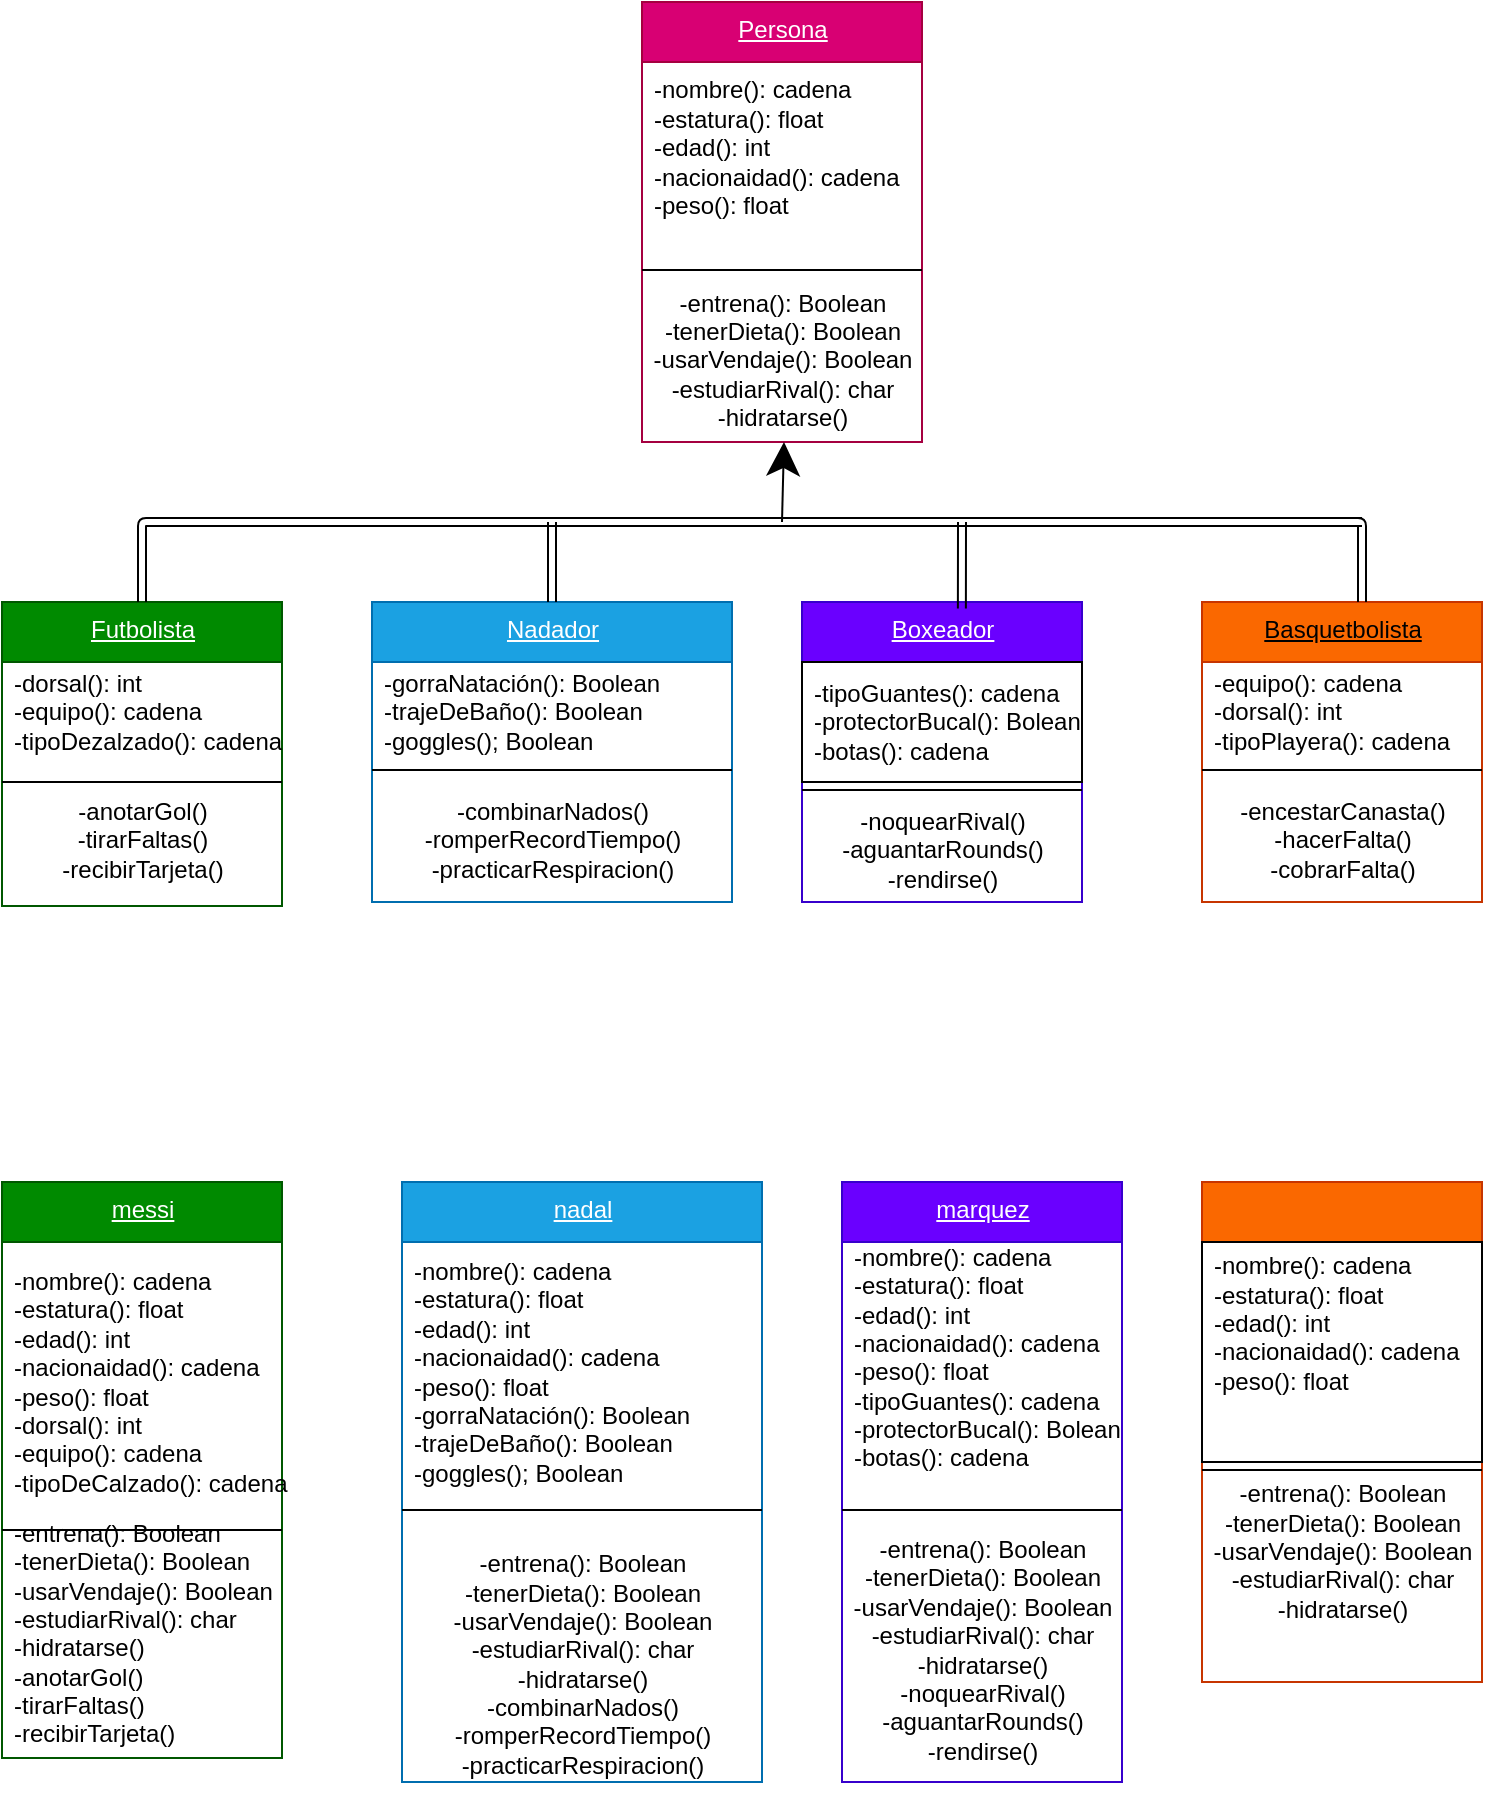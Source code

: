 <mxfile version="15.3.8" type="github">
  <diagram id="CftRHJXDsFxkNAAALVWV" name="Page-1">
    <mxGraphModel dx="782" dy="420" grid="1" gridSize="10" guides="1" tooltips="1" connect="1" arrows="1" fold="1" page="1" pageScale="1" pageWidth="850" pageHeight="1100" math="0" shadow="0">
      <root>
        <mxCell id="0" />
        <mxCell id="1" parent="0" />
        <mxCell id="ciG_UZHxhKy7LPChE6Ca-1" value="Persona" style="swimlane;fontStyle=4;align=center;verticalAlign=top;childLayout=stackLayout;horizontal=1;startSize=30;horizontalStack=0;resizeParent=1;resizeParentMax=0;resizeLast=0;collapsible=0;marginBottom=0;html=1;hachureGap=4;pointerEvents=0;fillColor=#d80073;strokeColor=#A50040;fontColor=#ffffff;" parent="1" vertex="1">
          <mxGeometry x="380" y="10" width="140" height="220" as="geometry" />
        </mxCell>
        <mxCell id="ciG_UZHxhKy7LPChE6Ca-2" value="&lt;div&gt;-nombre(): cadena&lt;/div&gt;&lt;div&gt;-estatura(): float&lt;/div&gt;&lt;div&gt;-edad(): int&lt;/div&gt;&lt;div&gt;-nacionaidad(): cadena&lt;/div&gt;&lt;div&gt;-peso(): float&lt;/div&gt;&lt;div&gt;&lt;br&gt;&lt;/div&gt;" style="html=1;strokeColor=none;fillColor=none;align=left;verticalAlign=middle;spacingLeft=4;spacingRight=4;rotatable=0;points=[[0,0.5],[1,0.5]];resizeWidth=1;" parent="ciG_UZHxhKy7LPChE6Ca-1" vertex="1">
          <mxGeometry y="30" width="140" height="100" as="geometry" />
        </mxCell>
        <mxCell id="ciG_UZHxhKy7LPChE6Ca-3" value="" style="line;strokeWidth=1;fillColor=none;align=left;verticalAlign=middle;spacingTop=-1;spacingLeft=3;spacingRight=3;rotatable=0;labelPosition=right;points=[];portConstraint=eastwest;" parent="ciG_UZHxhKy7LPChE6Ca-1" vertex="1">
          <mxGeometry y="130" width="140" height="8" as="geometry" />
        </mxCell>
        <mxCell id="ciG_UZHxhKy7LPChE6Ca-4" value="&lt;div&gt;-entrena(): Boolean&lt;/div&gt;&lt;div&gt;-tenerDieta(): Boolean&lt;br&gt;&lt;/div&gt;&lt;div&gt;-usarVendaje(): Boolean&lt;br&gt;&lt;/div&gt;&lt;div&gt;-estudiarRival(): char&lt;/div&gt;&lt;div&gt;-hidratarse()&lt;br&gt;&lt;/div&gt;" style="html=1;strokeColor=none;fillColor=none;align=center;verticalAlign=middle;spacingLeft=4;spacingRight=4;rotatable=0;points=[[0,0.5],[1,0.5]];resizeWidth=1;" parent="ciG_UZHxhKy7LPChE6Ca-1" vertex="1">
          <mxGeometry y="138" width="140" height="82" as="geometry" />
        </mxCell>
        <mxCell id="ciG_UZHxhKy7LPChE6Ca-44" value="" style="endArrow=classic;html=1;startSize=14;endSize=14;sourcePerimeterSpacing=8;targetPerimeterSpacing=8;" parent="ciG_UZHxhKy7LPChE6Ca-1" edge="1">
          <mxGeometry width="50" height="50" relative="1" as="geometry">
            <mxPoint x="70" y="260" as="sourcePoint" />
            <mxPoint x="71" y="220" as="targetPoint" />
          </mxGeometry>
        </mxCell>
        <mxCell id="ciG_UZHxhKy7LPChE6Ca-7" value="Futbolista" style="swimlane;fontStyle=4;align=center;verticalAlign=top;childLayout=stackLayout;horizontal=1;startSize=30;horizontalStack=0;resizeParent=1;resizeParentMax=0;resizeLast=0;collapsible=0;marginBottom=0;html=1;hachureGap=4;pointerEvents=0;fillColor=#008a00;strokeColor=#005700;fontColor=#ffffff;" parent="1" vertex="1">
          <mxGeometry x="60" y="310" width="140" height="152" as="geometry" />
        </mxCell>
        <mxCell id="ciG_UZHxhKy7LPChE6Ca-8" value="&lt;div&gt;-dorsal(): int&lt;/div&gt;&lt;div&gt;-equipo(): cadena&lt;/div&gt;&lt;div&gt;-tipoDezalzado(): cadena&lt;br&gt;&lt;/div&gt;" style="html=1;strokeColor=none;fillColor=none;align=left;verticalAlign=middle;spacingLeft=4;spacingRight=4;rotatable=0;points=[[0,0.5],[1,0.5]];resizeWidth=1;" parent="ciG_UZHxhKy7LPChE6Ca-7" vertex="1">
          <mxGeometry y="30" width="140" height="50" as="geometry" />
        </mxCell>
        <mxCell id="ciG_UZHxhKy7LPChE6Ca-9" value="" style="line;strokeWidth=1;fillColor=none;align=left;verticalAlign=middle;spacingTop=-1;spacingLeft=3;spacingRight=3;rotatable=0;labelPosition=right;points=[];portConstraint=eastwest;" parent="ciG_UZHxhKy7LPChE6Ca-7" vertex="1">
          <mxGeometry y="80" width="140" height="20" as="geometry" />
        </mxCell>
        <mxCell id="ciG_UZHxhKy7LPChE6Ca-10" value="&lt;div&gt;-anotarGol()&lt;/div&gt;&lt;div&gt;-tirarFaltas()&lt;/div&gt;&lt;div&gt;-recibirTarjeta()&lt;br&gt;&lt;/div&gt;&lt;div&gt;&lt;br&gt; &lt;/div&gt;" style="html=1;strokeColor=none;fillColor=none;align=center;verticalAlign=middle;spacingLeft=4;spacingRight=4;rotatable=0;points=[[0,0.5],[1,0.5]];resizeWidth=1;" parent="ciG_UZHxhKy7LPChE6Ca-7" vertex="1">
          <mxGeometry y="100" width="140" height="52" as="geometry" />
        </mxCell>
        <mxCell id="ciG_UZHxhKy7LPChE6Ca-13" value="Boxeador" style="swimlane;fontStyle=4;align=center;verticalAlign=top;childLayout=stackLayout;horizontal=1;startSize=30;horizontalStack=0;resizeParent=1;resizeParentMax=0;resizeLast=0;collapsible=0;marginBottom=0;html=1;hachureGap=4;pointerEvents=0;fillColor=#6a00ff;strokeColor=#3700CC;fontColor=#ffffff;" parent="1" vertex="1">
          <mxGeometry x="460" y="310" width="140" height="150" as="geometry" />
        </mxCell>
        <mxCell id="ciG_UZHxhKy7LPChE6Ca-14" value="&lt;div&gt;-tipoGuantes(): cadena&lt;/div&gt;&lt;div&gt;-protectorBucal(): Bolean&lt;/div&gt;&lt;div&gt;-botas(): cadena&lt;/div&gt;" style="html=1;align=left;verticalAlign=middle;spacingLeft=4;spacingRight=4;rotatable=0;points=[[0,0.5],[1,0.5]];resizeWidth=1;" parent="ciG_UZHxhKy7LPChE6Ca-13" vertex="1">
          <mxGeometry y="30" width="140" height="60" as="geometry" />
        </mxCell>
        <mxCell id="ciG_UZHxhKy7LPChE6Ca-15" value="" style="line;strokeWidth=1;fillColor=none;align=left;verticalAlign=middle;spacingTop=-1;spacingLeft=3;spacingRight=3;rotatable=0;labelPosition=right;points=[];portConstraint=eastwest;" parent="ciG_UZHxhKy7LPChE6Ca-13" vertex="1">
          <mxGeometry y="90" width="140" height="8" as="geometry" />
        </mxCell>
        <mxCell id="ciG_UZHxhKy7LPChE6Ca-16" value="&lt;div&gt;-noquearRival()&lt;/div&gt;&lt;div&gt;-aguantarRounds()&lt;/div&gt;&lt;div&gt;-rendirse()&lt;/div&gt;" style="html=1;strokeColor=none;fillColor=none;align=center;verticalAlign=middle;spacingLeft=4;spacingRight=4;rotatable=0;points=[[0,0.5],[1,0.5]];resizeWidth=1;" parent="ciG_UZHxhKy7LPChE6Ca-13" vertex="1">
          <mxGeometry y="98" width="140" height="52" as="geometry" />
        </mxCell>
        <mxCell id="ciG_UZHxhKy7LPChE6Ca-19" value="Nadador" style="swimlane;fontStyle=4;align=center;verticalAlign=top;childLayout=stackLayout;horizontal=1;startSize=30;horizontalStack=0;resizeParent=1;resizeParentMax=0;resizeLast=0;collapsible=0;marginBottom=0;html=1;hachureGap=4;pointerEvents=0;fillColor=#1ba1e2;strokeColor=#006EAF;fontColor=#ffffff;" parent="1" vertex="1">
          <mxGeometry x="245" y="310" width="180" height="150" as="geometry" />
        </mxCell>
        <mxCell id="ciG_UZHxhKy7LPChE6Ca-20" value="&lt;div&gt;-gorraNatación(): Boolean&lt;/div&gt;&lt;div&gt;-trajeDeBaño(): Boolean&lt;br&gt;&lt;/div&gt;&lt;div&gt;-goggles(); Boolean&lt;br&gt;&lt;/div&gt;" style="html=1;strokeColor=none;fillColor=none;align=left;verticalAlign=middle;spacingLeft=4;spacingRight=4;rotatable=0;points=[[0,0.5],[1,0.5]];resizeWidth=1;" parent="ciG_UZHxhKy7LPChE6Ca-19" vertex="1">
          <mxGeometry y="30" width="180" height="50" as="geometry" />
        </mxCell>
        <mxCell id="ciG_UZHxhKy7LPChE6Ca-21" value="" style="line;strokeWidth=1;fillColor=none;align=left;verticalAlign=middle;spacingTop=-1;spacingLeft=3;spacingRight=3;rotatable=0;labelPosition=right;points=[];portConstraint=eastwest;" parent="ciG_UZHxhKy7LPChE6Ca-19" vertex="1">
          <mxGeometry y="80" width="180" height="8" as="geometry" />
        </mxCell>
        <mxCell id="ciG_UZHxhKy7LPChE6Ca-22" value="&lt;div&gt;-combinarNados()&lt;/div&gt;&lt;div&gt;-romperRecordTiempo()&lt;/div&gt;&lt;div&gt;-practicarRespiracion()&lt;br&gt;&lt;/div&gt;" style="html=1;strokeColor=none;fillColor=none;align=center;verticalAlign=middle;spacingLeft=4;spacingRight=4;rotatable=0;points=[[0,0.5],[1,0.5]];resizeWidth=1;" parent="ciG_UZHxhKy7LPChE6Ca-19" vertex="1">
          <mxGeometry y="88" width="180" height="62" as="geometry" />
        </mxCell>
        <mxCell id="ciG_UZHxhKy7LPChE6Ca-25" value="Basquetbolista" style="swimlane;fontStyle=4;align=center;verticalAlign=top;childLayout=stackLayout;horizontal=1;startSize=30;horizontalStack=0;resizeParent=1;resizeParentMax=0;resizeLast=0;collapsible=0;marginBottom=0;html=1;hachureGap=4;pointerEvents=0;fillColor=#fa6800;strokeColor=#C73500;fontColor=#000000;" parent="1" vertex="1">
          <mxGeometry x="660" y="310" width="140" height="150" as="geometry" />
        </mxCell>
        <mxCell id="ciG_UZHxhKy7LPChE6Ca-26" value="&lt;div&gt;-equipo(): cadena&lt;/div&gt;&lt;div&gt;-dorsal(): int&lt;/div&gt;&lt;div&gt;-tipoPlayera(): cadena&lt;br&gt;&lt;/div&gt;" style="html=1;strokeColor=none;fillColor=none;align=left;verticalAlign=middle;spacingLeft=4;spacingRight=4;rotatable=0;points=[[0,0.5],[1,0.5]];resizeWidth=1;" parent="ciG_UZHxhKy7LPChE6Ca-25" vertex="1">
          <mxGeometry y="30" width="140" height="50" as="geometry" />
        </mxCell>
        <mxCell id="ciG_UZHxhKy7LPChE6Ca-27" value="" style="line;strokeWidth=1;fillColor=none;align=left;verticalAlign=middle;spacingTop=-1;spacingLeft=3;spacingRight=3;rotatable=0;labelPosition=right;points=[];portConstraint=eastwest;" parent="ciG_UZHxhKy7LPChE6Ca-25" vertex="1">
          <mxGeometry y="80" width="140" height="8" as="geometry" />
        </mxCell>
        <mxCell id="ciG_UZHxhKy7LPChE6Ca-28" value="&lt;div&gt;-encestarCanasta()&lt;/div&gt;&lt;div&gt;-hacerFalta()&lt;/div&gt;&lt;div&gt;-cobrarFalta()&lt;br&gt;&lt;/div&gt;" style="html=1;strokeColor=none;fillColor=none;align=center;verticalAlign=middle;spacingLeft=4;spacingRight=4;rotatable=0;points=[[0,0.5],[1,0.5]];resizeWidth=1;" parent="ciG_UZHxhKy7LPChE6Ca-25" vertex="1">
          <mxGeometry y="88" width="140" height="62" as="geometry" />
        </mxCell>
        <mxCell id="ciG_UZHxhKy7LPChE6Ca-32" value="" style="shape=link;html=1;endArrow=open;startSize=14;endSize=14;sourcePerimeterSpacing=8;targetPerimeterSpacing=8;exitX=0.5;exitY=0;exitDx=0;exitDy=0;" parent="1" source="ciG_UZHxhKy7LPChE6Ca-7" edge="1">
          <mxGeometry width="100" relative="1" as="geometry">
            <mxPoint x="390" y="330" as="sourcePoint" />
            <mxPoint x="740" y="270" as="targetPoint" />
            <Array as="points">
              <mxPoint x="130" y="270" />
            </Array>
          </mxGeometry>
        </mxCell>
        <mxCell id="ciG_UZHxhKy7LPChE6Ca-33" value="" style="shape=link;html=1;endArrow=open;startSize=14;endSize=14;sourcePerimeterSpacing=8;targetPerimeterSpacing=8;entryX=0.5;entryY=0;entryDx=0;entryDy=0;" parent="1" target="ciG_UZHxhKy7LPChE6Ca-19" edge="1">
          <mxGeometry width="100" relative="1" as="geometry">
            <mxPoint x="335" y="270" as="sourcePoint" />
            <mxPoint x="490" y="330" as="targetPoint" />
          </mxGeometry>
        </mxCell>
        <mxCell id="ciG_UZHxhKy7LPChE6Ca-36" value="" style="shape=link;html=1;endArrow=open;startSize=14;endSize=14;sourcePerimeterSpacing=8;targetPerimeterSpacing=8;" parent="1" edge="1">
          <mxGeometry width="100" relative="1" as="geometry">
            <mxPoint x="740" y="310" as="sourcePoint" />
            <mxPoint x="730" y="270" as="targetPoint" />
            <Array as="points">
              <mxPoint x="740" y="270" />
            </Array>
          </mxGeometry>
        </mxCell>
        <mxCell id="ciG_UZHxhKy7LPChE6Ca-37" value="" style="shape=link;html=1;endArrow=open;startSize=14;endSize=14;sourcePerimeterSpacing=8;targetPerimeterSpacing=8;entryX=0.571;entryY=0.022;entryDx=0;entryDy=0;entryPerimeter=0;" parent="1" target="ciG_UZHxhKy7LPChE6Ca-13" edge="1">
          <mxGeometry width="100" relative="1" as="geometry">
            <mxPoint x="540" y="270" as="sourcePoint" />
            <mxPoint x="490" y="360" as="targetPoint" />
          </mxGeometry>
        </mxCell>
        <mxCell id="GBUFSHoPUwX8bTnAvyFo-1" value="messi" style="swimlane;fontStyle=4;align=center;verticalAlign=top;childLayout=stackLayout;horizontal=1;startSize=30;horizontalStack=0;resizeParent=1;resizeParentMax=0;resizeLast=0;collapsible=0;marginBottom=0;html=1;hachureGap=4;pointerEvents=0;fillColor=#008a00;strokeColor=#005700;fontColor=#ffffff;" parent="1" vertex="1">
          <mxGeometry x="60" y="600" width="140" height="288" as="geometry" />
        </mxCell>
        <mxCell id="GBUFSHoPUwX8bTnAvyFo-2" value="&lt;br&gt;&lt;div&gt;-nombre(): cadena&lt;/div&gt;&lt;div&gt;-estatura(): float&lt;/div&gt;&lt;div&gt;-edad(): int&lt;/div&gt;&lt;div&gt;-nacionaidad(): cadena&lt;/div&gt;&lt;div&gt;-peso(): float&lt;/div&gt;&lt;div&gt;&lt;div&gt;-dorsal(): int&lt;/div&gt;&lt;div&gt;-equipo(): cadena&lt;/div&gt;&lt;div&gt;-tipoDeCalzado(): cadena&lt;br&gt;&lt;/div&gt;&lt;/div&gt;&lt;div&gt;&lt;br&gt;&lt;/div&gt;" style="html=1;strokeColor=none;fillColor=none;align=left;verticalAlign=middle;spacingLeft=4;spacingRight=4;rotatable=0;points=[[0,0.5],[1,0.5]];resizeWidth=1;" parent="GBUFSHoPUwX8bTnAvyFo-1" vertex="1">
          <mxGeometry y="30" width="140" height="140" as="geometry" />
        </mxCell>
        <mxCell id="GBUFSHoPUwX8bTnAvyFo-3" value="" style="line;strokeWidth=1;fillColor=none;align=left;verticalAlign=middle;spacingTop=-1;spacingLeft=3;spacingRight=3;rotatable=0;labelPosition=right;points=[];portConstraint=eastwest;" parent="GBUFSHoPUwX8bTnAvyFo-1" vertex="1">
          <mxGeometry y="170" width="140" height="8" as="geometry" />
        </mxCell>
        <mxCell id="vlDcvicpiPsYSi_lNVD3-1" value="&lt;div&gt;-entrena(): Boolean&lt;/div&gt;&lt;div&gt;-tenerDieta(): Boolean&lt;br&gt;&lt;/div&gt;&lt;div&gt;-usarVendaje(): Boolean&lt;br&gt;&lt;/div&gt;&lt;div&gt;-estudiarRival(): char&lt;/div&gt;&lt;div&gt;-hidratarse()&lt;/div&gt;&lt;div&gt;&lt;div&gt;-anotarGol()&lt;/div&gt;&lt;div&gt;-tirarFaltas()&lt;/div&gt;&lt;div&gt;-recibirTarjeta()&lt;br&gt;&lt;/div&gt;&lt;div&gt;&lt;br&gt; &lt;/div&gt;&lt;/div&gt;" style="html=1;strokeColor=none;fillColor=none;align=left;verticalAlign=middle;spacingLeft=4;spacingRight=4;rotatable=0;points=[[0,0.5],[1,0.5]];resizeWidth=1;" vertex="1" parent="GBUFSHoPUwX8bTnAvyFo-1">
          <mxGeometry y="178" width="140" height="110" as="geometry" />
        </mxCell>
        <mxCell id="GBUFSHoPUwX8bTnAvyFo-7" value="nadal" style="swimlane;fontStyle=4;align=center;verticalAlign=top;childLayout=stackLayout;horizontal=1;startSize=30;horizontalStack=0;resizeParent=1;resizeParentMax=0;resizeLast=0;collapsible=0;marginBottom=0;html=1;hachureGap=4;pointerEvents=0;fillColor=#1ba1e2;strokeColor=#006EAF;fontColor=#ffffff;" parent="1" vertex="1">
          <mxGeometry x="260" y="600" width="180" height="300" as="geometry" />
        </mxCell>
        <mxCell id="GBUFSHoPUwX8bTnAvyFo-8" value="&lt;br&gt;&lt;div&gt;-nombre(): cadena&lt;/div&gt;&lt;div&gt;-estatura(): float&lt;/div&gt;&lt;div&gt;-edad(): int&lt;/div&gt;&lt;div&gt;-nacionaidad(): cadena&lt;/div&gt;&lt;div&gt;-peso(): float&lt;/div&gt;&lt;div&gt;&lt;div&gt;-gorraNatación(): Boolean&lt;/div&gt;&lt;div&gt;-trajeDeBaño(): Boolean&lt;br&gt;&lt;/div&gt;&lt;div&gt;-goggles(); Boolean&lt;br&gt;&lt;/div&gt;&lt;/div&gt;&lt;br&gt;" style="html=1;strokeColor=none;fillColor=none;align=left;verticalAlign=middle;spacingLeft=4;spacingRight=4;rotatable=0;points=[[0,0.5],[1,0.5]];resizeWidth=1;" parent="GBUFSHoPUwX8bTnAvyFo-7" vertex="1">
          <mxGeometry y="30" width="180" height="130" as="geometry" />
        </mxCell>
        <mxCell id="GBUFSHoPUwX8bTnAvyFo-9" value="" style="line;strokeWidth=1;fillColor=none;align=left;verticalAlign=middle;spacingTop=-1;spacingLeft=3;spacingRight=3;rotatable=0;labelPosition=right;points=[];portConstraint=eastwest;" parent="GBUFSHoPUwX8bTnAvyFo-7" vertex="1">
          <mxGeometry y="160" width="180" height="8" as="geometry" />
        </mxCell>
        <mxCell id="GBUFSHoPUwX8bTnAvyFo-10" value="&lt;br&gt;&lt;div&gt;-entrena(): Boolean&lt;/div&gt;&lt;div&gt;-tenerDieta(): Boolean&lt;br&gt;&lt;/div&gt;&lt;div&gt;-usarVendaje(): Boolean&lt;br&gt;&lt;/div&gt;&lt;div&gt;-estudiarRival(): char&lt;/div&gt;&lt;div&gt;-hidratarse()&lt;br&gt;&lt;/div&gt;&lt;div&gt;-combinarNados()&lt;/div&gt;&lt;div&gt;-romperRecordTiempo()&lt;/div&gt;&lt;div&gt;-practicarRespiracion()&lt;br&gt;&lt;/div&gt;" style="html=1;strokeColor=none;fillColor=none;align=center;verticalAlign=middle;spacingLeft=4;spacingRight=4;rotatable=0;points=[[0,0.5],[1,0.5]];resizeWidth=1;" parent="GBUFSHoPUwX8bTnAvyFo-7" vertex="1">
          <mxGeometry y="168" width="180" height="132" as="geometry" />
        </mxCell>
        <mxCell id="GBUFSHoPUwX8bTnAvyFo-13" value="marquez" style="swimlane;fontStyle=4;align=center;verticalAlign=top;childLayout=stackLayout;horizontal=1;startSize=30;horizontalStack=0;resizeParent=1;resizeParentMax=0;resizeLast=0;collapsible=0;marginBottom=0;html=1;hachureGap=4;pointerEvents=0;fillColor=#6a00ff;strokeColor=#3700CC;fontColor=#ffffff;" parent="1" vertex="1">
          <mxGeometry x="480" y="600" width="140" height="300" as="geometry" />
        </mxCell>
        <mxCell id="GBUFSHoPUwX8bTnAvyFo-14" value="&lt;br&gt;&lt;div&gt;-nombre(): cadena&lt;/div&gt;&lt;div&gt;-estatura(): float&lt;/div&gt;&lt;div&gt;-edad(): int&lt;/div&gt;&lt;div&gt;-nacionaidad(): cadena&lt;/div&gt;&lt;div&gt;-peso(): float&lt;/div&gt;&lt;div&gt;&lt;div&gt;-tipoGuantes(): cadena&lt;/div&gt;&lt;div&gt;-protectorBucal(): Bolean&lt;/div&gt;&lt;div&gt;-botas(): cadena&lt;/div&gt;&lt;/div&gt;&lt;div&gt;&lt;br&gt;&lt;/div&gt;&lt;br&gt;" style="html=1;strokeColor=none;fillColor=none;align=left;verticalAlign=middle;spacingLeft=4;spacingRight=4;rotatable=0;points=[[0,0.5],[1,0.5]];resizeWidth=1;" parent="GBUFSHoPUwX8bTnAvyFo-13" vertex="1">
          <mxGeometry y="30" width="140" height="130" as="geometry" />
        </mxCell>
        <mxCell id="GBUFSHoPUwX8bTnAvyFo-15" value="" style="line;strokeWidth=1;fillColor=none;align=left;verticalAlign=middle;spacingTop=-1;spacingLeft=3;spacingRight=3;rotatable=0;labelPosition=right;points=[];portConstraint=eastwest;" parent="GBUFSHoPUwX8bTnAvyFo-13" vertex="1">
          <mxGeometry y="160" width="140" height="8" as="geometry" />
        </mxCell>
        <mxCell id="GBUFSHoPUwX8bTnAvyFo-16" value="&lt;br&gt;&lt;div&gt;-entrena(): Boolean&lt;/div&gt;&lt;div&gt;-tenerDieta(): Boolean&lt;br&gt;&lt;/div&gt;&lt;div&gt;-usarVendaje(): Boolean&lt;br&gt;&lt;/div&gt;&lt;div&gt;-estudiarRival(): char&lt;/div&gt;&lt;div&gt;-hidratarse()&lt;/div&gt;&lt;div&gt;&lt;div&gt;-noquearRival()&lt;/div&gt;&lt;div&gt;-aguantarRounds()&lt;/div&gt;&lt;div&gt;-rendirse()&lt;/div&gt;&lt;/div&gt;&lt;br&gt;" style="html=1;strokeColor=none;fillColor=none;align=center;verticalAlign=middle;spacingLeft=4;spacingRight=4;rotatable=0;points=[[0,0.5],[1,0.5]];resizeWidth=1;" parent="GBUFSHoPUwX8bTnAvyFo-13" vertex="1">
          <mxGeometry y="168" width="140" height="132" as="geometry" />
        </mxCell>
        <mxCell id="GBUFSHoPUwX8bTnAvyFo-19" value="&#xa;&lt;br&gt;&lt;div&gt;-entrena(): Boolean&lt;/div&gt;&lt;div&gt;-tenerDieta(): Boolean&lt;br&gt;&lt;/div&gt;&lt;div&gt;-usarVendaje(): Boolean&lt;br&gt;&lt;/div&gt;&lt;div&gt;-estudiarRival(): char&lt;/div&gt;&lt;div&gt;-hidratarse()&lt;br&gt;&lt;/div&gt;&lt;br&gt;&lt;br&gt;&#xa;&#xa;" style="swimlane;fontStyle=4;align=center;verticalAlign=top;childLayout=stackLayout;horizontal=1;startSize=30;horizontalStack=0;resizeParent=1;resizeParentMax=0;resizeLast=0;collapsible=0;marginBottom=0;html=1;hachureGap=4;pointerEvents=0;fillColor=#fa6800;strokeColor=#C73500;fontColor=#000000;" parent="1" vertex="1">
          <mxGeometry x="660" y="600" width="140" height="250" as="geometry" />
        </mxCell>
        <mxCell id="GBUFSHoPUwX8bTnAvyFo-20" value="&lt;br&gt;&lt;div&gt;-nombre(): cadena&lt;/div&gt;&lt;div&gt;-estatura(): float&lt;/div&gt;&lt;div&gt;-edad(): int&lt;/div&gt;&lt;div&gt;-nacionaidad(): cadena&lt;/div&gt;&lt;div&gt;-peso(): float&lt;/div&gt;&lt;div&gt;&lt;br&gt;&lt;/div&gt;&lt;br&gt;&lt;br&gt;" style="html=1;align=left;verticalAlign=middle;spacingLeft=4;spacingRight=4;rotatable=0;points=[[0,0.5],[1,0.5]];resizeWidth=1;" parent="GBUFSHoPUwX8bTnAvyFo-19" vertex="1">
          <mxGeometry y="30" width="140" height="110" as="geometry" />
        </mxCell>
        <mxCell id="GBUFSHoPUwX8bTnAvyFo-21" value="" style="line;strokeWidth=1;fillColor=none;align=left;verticalAlign=middle;spacingTop=-1;spacingLeft=3;spacingRight=3;rotatable=0;labelPosition=right;points=[];portConstraint=eastwest;" parent="GBUFSHoPUwX8bTnAvyFo-19" vertex="1">
          <mxGeometry y="140" width="140" height="8" as="geometry" />
        </mxCell>
        <mxCell id="GBUFSHoPUwX8bTnAvyFo-22" value="&#xa;&lt;br&gt;&lt;div&gt;-entrena(): Boolean&lt;/div&gt;&lt;div&gt;-tenerDieta(): Boolean&lt;br&gt;&lt;/div&gt;&lt;div&gt;-usarVendaje(): Boolean&lt;br&gt;&lt;/div&gt;&lt;div&gt;-estudiarRival(): char&lt;/div&gt;&lt;div&gt;-hidratarse()&lt;br&gt;&lt;/div&gt;&lt;br&gt;&lt;br&gt;&#xa;&#xa;" style="html=1;strokeColor=none;fillColor=none;align=center;verticalAlign=middle;spacingLeft=4;spacingRight=4;rotatable=0;points=[[0,0.5],[1,0.5]];resizeWidth=1;" parent="GBUFSHoPUwX8bTnAvyFo-19" vertex="1">
          <mxGeometry y="148" width="140" height="102" as="geometry" />
        </mxCell>
      </root>
    </mxGraphModel>
  </diagram>
</mxfile>
